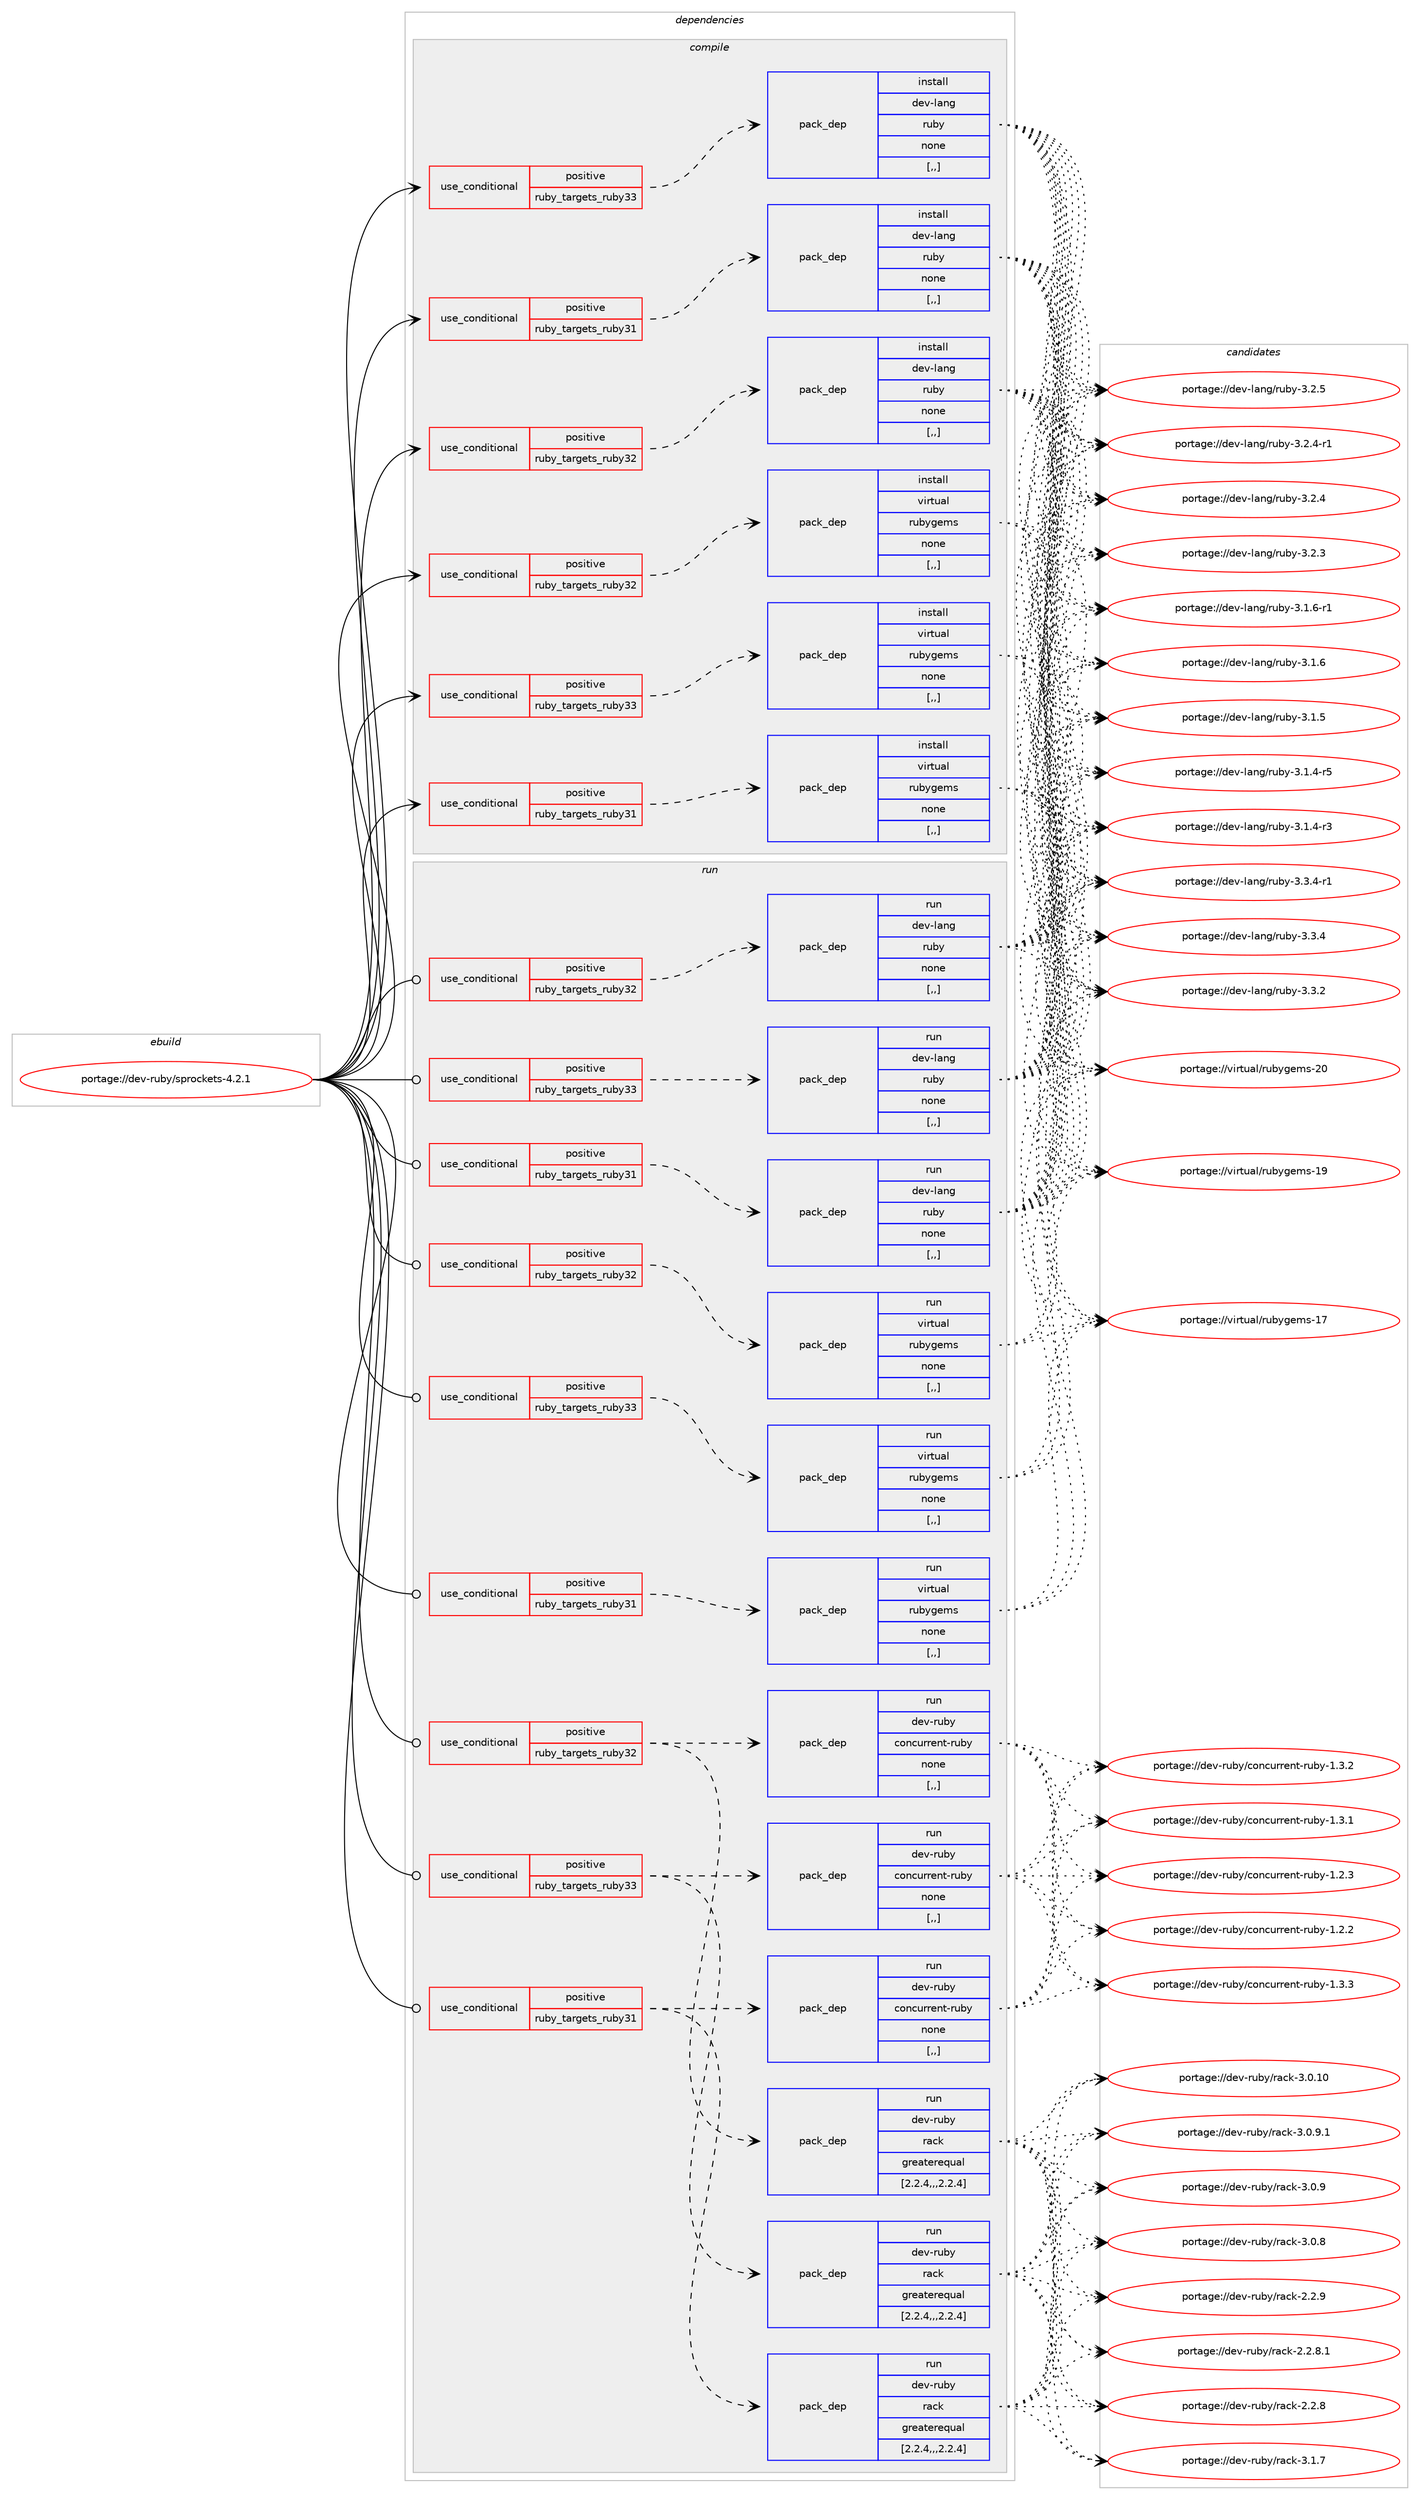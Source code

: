 digraph prolog {

# *************
# Graph options
# *************

newrank=true;
concentrate=true;
compound=true;
graph [rankdir=LR,fontname=Helvetica,fontsize=10,ranksep=1.5];#, ranksep=2.5, nodesep=0.2];
edge  [arrowhead=vee];
node  [fontname=Helvetica,fontsize=10];

# **********
# The ebuild
# **********

subgraph cluster_leftcol {
color=gray;
label=<<i>ebuild</i>>;
id [label="portage://dev-ruby/sprockets-4.2.1", color=red, width=4, href="../dev-ruby/sprockets-4.2.1.svg"];
}

# ****************
# The dependencies
# ****************

subgraph cluster_midcol {
color=gray;
label=<<i>dependencies</i>>;
subgraph cluster_compile {
fillcolor="#eeeeee";
style=filled;
label=<<i>compile</i>>;
subgraph cond56893 {
dependency203913 [label=<<TABLE BORDER="0" CELLBORDER="1" CELLSPACING="0" CELLPADDING="4"><TR><TD ROWSPAN="3" CELLPADDING="10">use_conditional</TD></TR><TR><TD>positive</TD></TR><TR><TD>ruby_targets_ruby31</TD></TR></TABLE>>, shape=none, color=red];
subgraph pack145635 {
dependency203914 [label=<<TABLE BORDER="0" CELLBORDER="1" CELLSPACING="0" CELLPADDING="4" WIDTH="220"><TR><TD ROWSPAN="6" CELLPADDING="30">pack_dep</TD></TR><TR><TD WIDTH="110">install</TD></TR><TR><TD>dev-lang</TD></TR><TR><TD>ruby</TD></TR><TR><TD>none</TD></TR><TR><TD>[,,]</TD></TR></TABLE>>, shape=none, color=blue];
}
dependency203913:e -> dependency203914:w [weight=20,style="dashed",arrowhead="vee"];
}
id:e -> dependency203913:w [weight=20,style="solid",arrowhead="vee"];
subgraph cond56894 {
dependency203915 [label=<<TABLE BORDER="0" CELLBORDER="1" CELLSPACING="0" CELLPADDING="4"><TR><TD ROWSPAN="3" CELLPADDING="10">use_conditional</TD></TR><TR><TD>positive</TD></TR><TR><TD>ruby_targets_ruby31</TD></TR></TABLE>>, shape=none, color=red];
subgraph pack145636 {
dependency203916 [label=<<TABLE BORDER="0" CELLBORDER="1" CELLSPACING="0" CELLPADDING="4" WIDTH="220"><TR><TD ROWSPAN="6" CELLPADDING="30">pack_dep</TD></TR><TR><TD WIDTH="110">install</TD></TR><TR><TD>virtual</TD></TR><TR><TD>rubygems</TD></TR><TR><TD>none</TD></TR><TR><TD>[,,]</TD></TR></TABLE>>, shape=none, color=blue];
}
dependency203915:e -> dependency203916:w [weight=20,style="dashed",arrowhead="vee"];
}
id:e -> dependency203915:w [weight=20,style="solid",arrowhead="vee"];
subgraph cond56895 {
dependency203917 [label=<<TABLE BORDER="0" CELLBORDER="1" CELLSPACING="0" CELLPADDING="4"><TR><TD ROWSPAN="3" CELLPADDING="10">use_conditional</TD></TR><TR><TD>positive</TD></TR><TR><TD>ruby_targets_ruby32</TD></TR></TABLE>>, shape=none, color=red];
subgraph pack145637 {
dependency203918 [label=<<TABLE BORDER="0" CELLBORDER="1" CELLSPACING="0" CELLPADDING="4" WIDTH="220"><TR><TD ROWSPAN="6" CELLPADDING="30">pack_dep</TD></TR><TR><TD WIDTH="110">install</TD></TR><TR><TD>dev-lang</TD></TR><TR><TD>ruby</TD></TR><TR><TD>none</TD></TR><TR><TD>[,,]</TD></TR></TABLE>>, shape=none, color=blue];
}
dependency203917:e -> dependency203918:w [weight=20,style="dashed",arrowhead="vee"];
}
id:e -> dependency203917:w [weight=20,style="solid",arrowhead="vee"];
subgraph cond56896 {
dependency203919 [label=<<TABLE BORDER="0" CELLBORDER="1" CELLSPACING="0" CELLPADDING="4"><TR><TD ROWSPAN="3" CELLPADDING="10">use_conditional</TD></TR><TR><TD>positive</TD></TR><TR><TD>ruby_targets_ruby32</TD></TR></TABLE>>, shape=none, color=red];
subgraph pack145638 {
dependency203920 [label=<<TABLE BORDER="0" CELLBORDER="1" CELLSPACING="0" CELLPADDING="4" WIDTH="220"><TR><TD ROWSPAN="6" CELLPADDING="30">pack_dep</TD></TR><TR><TD WIDTH="110">install</TD></TR><TR><TD>virtual</TD></TR><TR><TD>rubygems</TD></TR><TR><TD>none</TD></TR><TR><TD>[,,]</TD></TR></TABLE>>, shape=none, color=blue];
}
dependency203919:e -> dependency203920:w [weight=20,style="dashed",arrowhead="vee"];
}
id:e -> dependency203919:w [weight=20,style="solid",arrowhead="vee"];
subgraph cond56897 {
dependency203921 [label=<<TABLE BORDER="0" CELLBORDER="1" CELLSPACING="0" CELLPADDING="4"><TR><TD ROWSPAN="3" CELLPADDING="10">use_conditional</TD></TR><TR><TD>positive</TD></TR><TR><TD>ruby_targets_ruby33</TD></TR></TABLE>>, shape=none, color=red];
subgraph pack145639 {
dependency203922 [label=<<TABLE BORDER="0" CELLBORDER="1" CELLSPACING="0" CELLPADDING="4" WIDTH="220"><TR><TD ROWSPAN="6" CELLPADDING="30">pack_dep</TD></TR><TR><TD WIDTH="110">install</TD></TR><TR><TD>dev-lang</TD></TR><TR><TD>ruby</TD></TR><TR><TD>none</TD></TR><TR><TD>[,,]</TD></TR></TABLE>>, shape=none, color=blue];
}
dependency203921:e -> dependency203922:w [weight=20,style="dashed",arrowhead="vee"];
}
id:e -> dependency203921:w [weight=20,style="solid",arrowhead="vee"];
subgraph cond56898 {
dependency203923 [label=<<TABLE BORDER="0" CELLBORDER="1" CELLSPACING="0" CELLPADDING="4"><TR><TD ROWSPAN="3" CELLPADDING="10">use_conditional</TD></TR><TR><TD>positive</TD></TR><TR><TD>ruby_targets_ruby33</TD></TR></TABLE>>, shape=none, color=red];
subgraph pack145640 {
dependency203924 [label=<<TABLE BORDER="0" CELLBORDER="1" CELLSPACING="0" CELLPADDING="4" WIDTH="220"><TR><TD ROWSPAN="6" CELLPADDING="30">pack_dep</TD></TR><TR><TD WIDTH="110">install</TD></TR><TR><TD>virtual</TD></TR><TR><TD>rubygems</TD></TR><TR><TD>none</TD></TR><TR><TD>[,,]</TD></TR></TABLE>>, shape=none, color=blue];
}
dependency203923:e -> dependency203924:w [weight=20,style="dashed",arrowhead="vee"];
}
id:e -> dependency203923:w [weight=20,style="solid",arrowhead="vee"];
}
subgraph cluster_compileandrun {
fillcolor="#eeeeee";
style=filled;
label=<<i>compile and run</i>>;
}
subgraph cluster_run {
fillcolor="#eeeeee";
style=filled;
label=<<i>run</i>>;
subgraph cond56899 {
dependency203925 [label=<<TABLE BORDER="0" CELLBORDER="1" CELLSPACING="0" CELLPADDING="4"><TR><TD ROWSPAN="3" CELLPADDING="10">use_conditional</TD></TR><TR><TD>positive</TD></TR><TR><TD>ruby_targets_ruby31</TD></TR></TABLE>>, shape=none, color=red];
subgraph pack145641 {
dependency203926 [label=<<TABLE BORDER="0" CELLBORDER="1" CELLSPACING="0" CELLPADDING="4" WIDTH="220"><TR><TD ROWSPAN="6" CELLPADDING="30">pack_dep</TD></TR><TR><TD WIDTH="110">run</TD></TR><TR><TD>dev-lang</TD></TR><TR><TD>ruby</TD></TR><TR><TD>none</TD></TR><TR><TD>[,,]</TD></TR></TABLE>>, shape=none, color=blue];
}
dependency203925:e -> dependency203926:w [weight=20,style="dashed",arrowhead="vee"];
}
id:e -> dependency203925:w [weight=20,style="solid",arrowhead="odot"];
subgraph cond56900 {
dependency203927 [label=<<TABLE BORDER="0" CELLBORDER="1" CELLSPACING="0" CELLPADDING="4"><TR><TD ROWSPAN="3" CELLPADDING="10">use_conditional</TD></TR><TR><TD>positive</TD></TR><TR><TD>ruby_targets_ruby31</TD></TR></TABLE>>, shape=none, color=red];
subgraph pack145642 {
dependency203928 [label=<<TABLE BORDER="0" CELLBORDER="1" CELLSPACING="0" CELLPADDING="4" WIDTH="220"><TR><TD ROWSPAN="6" CELLPADDING="30">pack_dep</TD></TR><TR><TD WIDTH="110">run</TD></TR><TR><TD>dev-ruby</TD></TR><TR><TD>concurrent-ruby</TD></TR><TR><TD>none</TD></TR><TR><TD>[,,]</TD></TR></TABLE>>, shape=none, color=blue];
}
dependency203927:e -> dependency203928:w [weight=20,style="dashed",arrowhead="vee"];
subgraph pack145643 {
dependency203929 [label=<<TABLE BORDER="0" CELLBORDER="1" CELLSPACING="0" CELLPADDING="4" WIDTH="220"><TR><TD ROWSPAN="6" CELLPADDING="30">pack_dep</TD></TR><TR><TD WIDTH="110">run</TD></TR><TR><TD>dev-ruby</TD></TR><TR><TD>rack</TD></TR><TR><TD>greaterequal</TD></TR><TR><TD>[2.2.4,,,2.2.4]</TD></TR></TABLE>>, shape=none, color=blue];
}
dependency203927:e -> dependency203929:w [weight=20,style="dashed",arrowhead="vee"];
}
id:e -> dependency203927:w [weight=20,style="solid",arrowhead="odot"];
subgraph cond56901 {
dependency203930 [label=<<TABLE BORDER="0" CELLBORDER="1" CELLSPACING="0" CELLPADDING="4"><TR><TD ROWSPAN="3" CELLPADDING="10">use_conditional</TD></TR><TR><TD>positive</TD></TR><TR><TD>ruby_targets_ruby31</TD></TR></TABLE>>, shape=none, color=red];
subgraph pack145644 {
dependency203931 [label=<<TABLE BORDER="0" CELLBORDER="1" CELLSPACING="0" CELLPADDING="4" WIDTH="220"><TR><TD ROWSPAN="6" CELLPADDING="30">pack_dep</TD></TR><TR><TD WIDTH="110">run</TD></TR><TR><TD>virtual</TD></TR><TR><TD>rubygems</TD></TR><TR><TD>none</TD></TR><TR><TD>[,,]</TD></TR></TABLE>>, shape=none, color=blue];
}
dependency203930:e -> dependency203931:w [weight=20,style="dashed",arrowhead="vee"];
}
id:e -> dependency203930:w [weight=20,style="solid",arrowhead="odot"];
subgraph cond56902 {
dependency203932 [label=<<TABLE BORDER="0" CELLBORDER="1" CELLSPACING="0" CELLPADDING="4"><TR><TD ROWSPAN="3" CELLPADDING="10">use_conditional</TD></TR><TR><TD>positive</TD></TR><TR><TD>ruby_targets_ruby32</TD></TR></TABLE>>, shape=none, color=red];
subgraph pack145645 {
dependency203933 [label=<<TABLE BORDER="0" CELLBORDER="1" CELLSPACING="0" CELLPADDING="4" WIDTH="220"><TR><TD ROWSPAN="6" CELLPADDING="30">pack_dep</TD></TR><TR><TD WIDTH="110">run</TD></TR><TR><TD>dev-lang</TD></TR><TR><TD>ruby</TD></TR><TR><TD>none</TD></TR><TR><TD>[,,]</TD></TR></TABLE>>, shape=none, color=blue];
}
dependency203932:e -> dependency203933:w [weight=20,style="dashed",arrowhead="vee"];
}
id:e -> dependency203932:w [weight=20,style="solid",arrowhead="odot"];
subgraph cond56903 {
dependency203934 [label=<<TABLE BORDER="0" CELLBORDER="1" CELLSPACING="0" CELLPADDING="4"><TR><TD ROWSPAN="3" CELLPADDING="10">use_conditional</TD></TR><TR><TD>positive</TD></TR><TR><TD>ruby_targets_ruby32</TD></TR></TABLE>>, shape=none, color=red];
subgraph pack145646 {
dependency203935 [label=<<TABLE BORDER="0" CELLBORDER="1" CELLSPACING="0" CELLPADDING="4" WIDTH="220"><TR><TD ROWSPAN="6" CELLPADDING="30">pack_dep</TD></TR><TR><TD WIDTH="110">run</TD></TR><TR><TD>dev-ruby</TD></TR><TR><TD>concurrent-ruby</TD></TR><TR><TD>none</TD></TR><TR><TD>[,,]</TD></TR></TABLE>>, shape=none, color=blue];
}
dependency203934:e -> dependency203935:w [weight=20,style="dashed",arrowhead="vee"];
subgraph pack145647 {
dependency203936 [label=<<TABLE BORDER="0" CELLBORDER="1" CELLSPACING="0" CELLPADDING="4" WIDTH="220"><TR><TD ROWSPAN="6" CELLPADDING="30">pack_dep</TD></TR><TR><TD WIDTH="110">run</TD></TR><TR><TD>dev-ruby</TD></TR><TR><TD>rack</TD></TR><TR><TD>greaterequal</TD></TR><TR><TD>[2.2.4,,,2.2.4]</TD></TR></TABLE>>, shape=none, color=blue];
}
dependency203934:e -> dependency203936:w [weight=20,style="dashed",arrowhead="vee"];
}
id:e -> dependency203934:w [weight=20,style="solid",arrowhead="odot"];
subgraph cond56904 {
dependency203937 [label=<<TABLE BORDER="0" CELLBORDER="1" CELLSPACING="0" CELLPADDING="4"><TR><TD ROWSPAN="3" CELLPADDING="10">use_conditional</TD></TR><TR><TD>positive</TD></TR><TR><TD>ruby_targets_ruby32</TD></TR></TABLE>>, shape=none, color=red];
subgraph pack145648 {
dependency203938 [label=<<TABLE BORDER="0" CELLBORDER="1" CELLSPACING="0" CELLPADDING="4" WIDTH="220"><TR><TD ROWSPAN="6" CELLPADDING="30">pack_dep</TD></TR><TR><TD WIDTH="110">run</TD></TR><TR><TD>virtual</TD></TR><TR><TD>rubygems</TD></TR><TR><TD>none</TD></TR><TR><TD>[,,]</TD></TR></TABLE>>, shape=none, color=blue];
}
dependency203937:e -> dependency203938:w [weight=20,style="dashed",arrowhead="vee"];
}
id:e -> dependency203937:w [weight=20,style="solid",arrowhead="odot"];
subgraph cond56905 {
dependency203939 [label=<<TABLE BORDER="0" CELLBORDER="1" CELLSPACING="0" CELLPADDING="4"><TR><TD ROWSPAN="3" CELLPADDING="10">use_conditional</TD></TR><TR><TD>positive</TD></TR><TR><TD>ruby_targets_ruby33</TD></TR></TABLE>>, shape=none, color=red];
subgraph pack145649 {
dependency203940 [label=<<TABLE BORDER="0" CELLBORDER="1" CELLSPACING="0" CELLPADDING="4" WIDTH="220"><TR><TD ROWSPAN="6" CELLPADDING="30">pack_dep</TD></TR><TR><TD WIDTH="110">run</TD></TR><TR><TD>dev-lang</TD></TR><TR><TD>ruby</TD></TR><TR><TD>none</TD></TR><TR><TD>[,,]</TD></TR></TABLE>>, shape=none, color=blue];
}
dependency203939:e -> dependency203940:w [weight=20,style="dashed",arrowhead="vee"];
}
id:e -> dependency203939:w [weight=20,style="solid",arrowhead="odot"];
subgraph cond56906 {
dependency203941 [label=<<TABLE BORDER="0" CELLBORDER="1" CELLSPACING="0" CELLPADDING="4"><TR><TD ROWSPAN="3" CELLPADDING="10">use_conditional</TD></TR><TR><TD>positive</TD></TR><TR><TD>ruby_targets_ruby33</TD></TR></TABLE>>, shape=none, color=red];
subgraph pack145650 {
dependency203942 [label=<<TABLE BORDER="0" CELLBORDER="1" CELLSPACING="0" CELLPADDING="4" WIDTH="220"><TR><TD ROWSPAN="6" CELLPADDING="30">pack_dep</TD></TR><TR><TD WIDTH="110">run</TD></TR><TR><TD>dev-ruby</TD></TR><TR><TD>concurrent-ruby</TD></TR><TR><TD>none</TD></TR><TR><TD>[,,]</TD></TR></TABLE>>, shape=none, color=blue];
}
dependency203941:e -> dependency203942:w [weight=20,style="dashed",arrowhead="vee"];
subgraph pack145651 {
dependency203943 [label=<<TABLE BORDER="0" CELLBORDER="1" CELLSPACING="0" CELLPADDING="4" WIDTH="220"><TR><TD ROWSPAN="6" CELLPADDING="30">pack_dep</TD></TR><TR><TD WIDTH="110">run</TD></TR><TR><TD>dev-ruby</TD></TR><TR><TD>rack</TD></TR><TR><TD>greaterequal</TD></TR><TR><TD>[2.2.4,,,2.2.4]</TD></TR></TABLE>>, shape=none, color=blue];
}
dependency203941:e -> dependency203943:w [weight=20,style="dashed",arrowhead="vee"];
}
id:e -> dependency203941:w [weight=20,style="solid",arrowhead="odot"];
subgraph cond56907 {
dependency203944 [label=<<TABLE BORDER="0" CELLBORDER="1" CELLSPACING="0" CELLPADDING="4"><TR><TD ROWSPAN="3" CELLPADDING="10">use_conditional</TD></TR><TR><TD>positive</TD></TR><TR><TD>ruby_targets_ruby33</TD></TR></TABLE>>, shape=none, color=red];
subgraph pack145652 {
dependency203945 [label=<<TABLE BORDER="0" CELLBORDER="1" CELLSPACING="0" CELLPADDING="4" WIDTH="220"><TR><TD ROWSPAN="6" CELLPADDING="30">pack_dep</TD></TR><TR><TD WIDTH="110">run</TD></TR><TR><TD>virtual</TD></TR><TR><TD>rubygems</TD></TR><TR><TD>none</TD></TR><TR><TD>[,,]</TD></TR></TABLE>>, shape=none, color=blue];
}
dependency203944:e -> dependency203945:w [weight=20,style="dashed",arrowhead="vee"];
}
id:e -> dependency203944:w [weight=20,style="solid",arrowhead="odot"];
}
}

# **************
# The candidates
# **************

subgraph cluster_choices {
rank=same;
color=gray;
label=<<i>candidates</i>>;

subgraph choice145635 {
color=black;
nodesep=1;
choice100101118451089711010347114117981214551465146524511449 [label="portage://dev-lang/ruby-3.3.4-r1", color=red, width=4,href="../dev-lang/ruby-3.3.4-r1.svg"];
choice10010111845108971101034711411798121455146514652 [label="portage://dev-lang/ruby-3.3.4", color=red, width=4,href="../dev-lang/ruby-3.3.4.svg"];
choice10010111845108971101034711411798121455146514650 [label="portage://dev-lang/ruby-3.3.2", color=red, width=4,href="../dev-lang/ruby-3.3.2.svg"];
choice10010111845108971101034711411798121455146504653 [label="portage://dev-lang/ruby-3.2.5", color=red, width=4,href="../dev-lang/ruby-3.2.5.svg"];
choice100101118451089711010347114117981214551465046524511449 [label="portage://dev-lang/ruby-3.2.4-r1", color=red, width=4,href="../dev-lang/ruby-3.2.4-r1.svg"];
choice10010111845108971101034711411798121455146504652 [label="portage://dev-lang/ruby-3.2.4", color=red, width=4,href="../dev-lang/ruby-3.2.4.svg"];
choice10010111845108971101034711411798121455146504651 [label="portage://dev-lang/ruby-3.2.3", color=red, width=4,href="../dev-lang/ruby-3.2.3.svg"];
choice100101118451089711010347114117981214551464946544511449 [label="portage://dev-lang/ruby-3.1.6-r1", color=red, width=4,href="../dev-lang/ruby-3.1.6-r1.svg"];
choice10010111845108971101034711411798121455146494654 [label="portage://dev-lang/ruby-3.1.6", color=red, width=4,href="../dev-lang/ruby-3.1.6.svg"];
choice10010111845108971101034711411798121455146494653 [label="portage://dev-lang/ruby-3.1.5", color=red, width=4,href="../dev-lang/ruby-3.1.5.svg"];
choice100101118451089711010347114117981214551464946524511453 [label="portage://dev-lang/ruby-3.1.4-r5", color=red, width=4,href="../dev-lang/ruby-3.1.4-r5.svg"];
choice100101118451089711010347114117981214551464946524511451 [label="portage://dev-lang/ruby-3.1.4-r3", color=red, width=4,href="../dev-lang/ruby-3.1.4-r3.svg"];
dependency203914:e -> choice100101118451089711010347114117981214551465146524511449:w [style=dotted,weight="100"];
dependency203914:e -> choice10010111845108971101034711411798121455146514652:w [style=dotted,weight="100"];
dependency203914:e -> choice10010111845108971101034711411798121455146514650:w [style=dotted,weight="100"];
dependency203914:e -> choice10010111845108971101034711411798121455146504653:w [style=dotted,weight="100"];
dependency203914:e -> choice100101118451089711010347114117981214551465046524511449:w [style=dotted,weight="100"];
dependency203914:e -> choice10010111845108971101034711411798121455146504652:w [style=dotted,weight="100"];
dependency203914:e -> choice10010111845108971101034711411798121455146504651:w [style=dotted,weight="100"];
dependency203914:e -> choice100101118451089711010347114117981214551464946544511449:w [style=dotted,weight="100"];
dependency203914:e -> choice10010111845108971101034711411798121455146494654:w [style=dotted,weight="100"];
dependency203914:e -> choice10010111845108971101034711411798121455146494653:w [style=dotted,weight="100"];
dependency203914:e -> choice100101118451089711010347114117981214551464946524511453:w [style=dotted,weight="100"];
dependency203914:e -> choice100101118451089711010347114117981214551464946524511451:w [style=dotted,weight="100"];
}
subgraph choice145636 {
color=black;
nodesep=1;
choice118105114116117971084711411798121103101109115455048 [label="portage://virtual/rubygems-20", color=red, width=4,href="../virtual/rubygems-20.svg"];
choice118105114116117971084711411798121103101109115454957 [label="portage://virtual/rubygems-19", color=red, width=4,href="../virtual/rubygems-19.svg"];
choice118105114116117971084711411798121103101109115454955 [label="portage://virtual/rubygems-17", color=red, width=4,href="../virtual/rubygems-17.svg"];
dependency203916:e -> choice118105114116117971084711411798121103101109115455048:w [style=dotted,weight="100"];
dependency203916:e -> choice118105114116117971084711411798121103101109115454957:w [style=dotted,weight="100"];
dependency203916:e -> choice118105114116117971084711411798121103101109115454955:w [style=dotted,weight="100"];
}
subgraph choice145637 {
color=black;
nodesep=1;
choice100101118451089711010347114117981214551465146524511449 [label="portage://dev-lang/ruby-3.3.4-r1", color=red, width=4,href="../dev-lang/ruby-3.3.4-r1.svg"];
choice10010111845108971101034711411798121455146514652 [label="portage://dev-lang/ruby-3.3.4", color=red, width=4,href="../dev-lang/ruby-3.3.4.svg"];
choice10010111845108971101034711411798121455146514650 [label="portage://dev-lang/ruby-3.3.2", color=red, width=4,href="../dev-lang/ruby-3.3.2.svg"];
choice10010111845108971101034711411798121455146504653 [label="portage://dev-lang/ruby-3.2.5", color=red, width=4,href="../dev-lang/ruby-3.2.5.svg"];
choice100101118451089711010347114117981214551465046524511449 [label="portage://dev-lang/ruby-3.2.4-r1", color=red, width=4,href="../dev-lang/ruby-3.2.4-r1.svg"];
choice10010111845108971101034711411798121455146504652 [label="portage://dev-lang/ruby-3.2.4", color=red, width=4,href="../dev-lang/ruby-3.2.4.svg"];
choice10010111845108971101034711411798121455146504651 [label="portage://dev-lang/ruby-3.2.3", color=red, width=4,href="../dev-lang/ruby-3.2.3.svg"];
choice100101118451089711010347114117981214551464946544511449 [label="portage://dev-lang/ruby-3.1.6-r1", color=red, width=4,href="../dev-lang/ruby-3.1.6-r1.svg"];
choice10010111845108971101034711411798121455146494654 [label="portage://dev-lang/ruby-3.1.6", color=red, width=4,href="../dev-lang/ruby-3.1.6.svg"];
choice10010111845108971101034711411798121455146494653 [label="portage://dev-lang/ruby-3.1.5", color=red, width=4,href="../dev-lang/ruby-3.1.5.svg"];
choice100101118451089711010347114117981214551464946524511453 [label="portage://dev-lang/ruby-3.1.4-r5", color=red, width=4,href="../dev-lang/ruby-3.1.4-r5.svg"];
choice100101118451089711010347114117981214551464946524511451 [label="portage://dev-lang/ruby-3.1.4-r3", color=red, width=4,href="../dev-lang/ruby-3.1.4-r3.svg"];
dependency203918:e -> choice100101118451089711010347114117981214551465146524511449:w [style=dotted,weight="100"];
dependency203918:e -> choice10010111845108971101034711411798121455146514652:w [style=dotted,weight="100"];
dependency203918:e -> choice10010111845108971101034711411798121455146514650:w [style=dotted,weight="100"];
dependency203918:e -> choice10010111845108971101034711411798121455146504653:w [style=dotted,weight="100"];
dependency203918:e -> choice100101118451089711010347114117981214551465046524511449:w [style=dotted,weight="100"];
dependency203918:e -> choice10010111845108971101034711411798121455146504652:w [style=dotted,weight="100"];
dependency203918:e -> choice10010111845108971101034711411798121455146504651:w [style=dotted,weight="100"];
dependency203918:e -> choice100101118451089711010347114117981214551464946544511449:w [style=dotted,weight="100"];
dependency203918:e -> choice10010111845108971101034711411798121455146494654:w [style=dotted,weight="100"];
dependency203918:e -> choice10010111845108971101034711411798121455146494653:w [style=dotted,weight="100"];
dependency203918:e -> choice100101118451089711010347114117981214551464946524511453:w [style=dotted,weight="100"];
dependency203918:e -> choice100101118451089711010347114117981214551464946524511451:w [style=dotted,weight="100"];
}
subgraph choice145638 {
color=black;
nodesep=1;
choice118105114116117971084711411798121103101109115455048 [label="portage://virtual/rubygems-20", color=red, width=4,href="../virtual/rubygems-20.svg"];
choice118105114116117971084711411798121103101109115454957 [label="portage://virtual/rubygems-19", color=red, width=4,href="../virtual/rubygems-19.svg"];
choice118105114116117971084711411798121103101109115454955 [label="portage://virtual/rubygems-17", color=red, width=4,href="../virtual/rubygems-17.svg"];
dependency203920:e -> choice118105114116117971084711411798121103101109115455048:w [style=dotted,weight="100"];
dependency203920:e -> choice118105114116117971084711411798121103101109115454957:w [style=dotted,weight="100"];
dependency203920:e -> choice118105114116117971084711411798121103101109115454955:w [style=dotted,weight="100"];
}
subgraph choice145639 {
color=black;
nodesep=1;
choice100101118451089711010347114117981214551465146524511449 [label="portage://dev-lang/ruby-3.3.4-r1", color=red, width=4,href="../dev-lang/ruby-3.3.4-r1.svg"];
choice10010111845108971101034711411798121455146514652 [label="portage://dev-lang/ruby-3.3.4", color=red, width=4,href="../dev-lang/ruby-3.3.4.svg"];
choice10010111845108971101034711411798121455146514650 [label="portage://dev-lang/ruby-3.3.2", color=red, width=4,href="../dev-lang/ruby-3.3.2.svg"];
choice10010111845108971101034711411798121455146504653 [label="portage://dev-lang/ruby-3.2.5", color=red, width=4,href="../dev-lang/ruby-3.2.5.svg"];
choice100101118451089711010347114117981214551465046524511449 [label="portage://dev-lang/ruby-3.2.4-r1", color=red, width=4,href="../dev-lang/ruby-3.2.4-r1.svg"];
choice10010111845108971101034711411798121455146504652 [label="portage://dev-lang/ruby-3.2.4", color=red, width=4,href="../dev-lang/ruby-3.2.4.svg"];
choice10010111845108971101034711411798121455146504651 [label="portage://dev-lang/ruby-3.2.3", color=red, width=4,href="../dev-lang/ruby-3.2.3.svg"];
choice100101118451089711010347114117981214551464946544511449 [label="portage://dev-lang/ruby-3.1.6-r1", color=red, width=4,href="../dev-lang/ruby-3.1.6-r1.svg"];
choice10010111845108971101034711411798121455146494654 [label="portage://dev-lang/ruby-3.1.6", color=red, width=4,href="../dev-lang/ruby-3.1.6.svg"];
choice10010111845108971101034711411798121455146494653 [label="portage://dev-lang/ruby-3.1.5", color=red, width=4,href="../dev-lang/ruby-3.1.5.svg"];
choice100101118451089711010347114117981214551464946524511453 [label="portage://dev-lang/ruby-3.1.4-r5", color=red, width=4,href="../dev-lang/ruby-3.1.4-r5.svg"];
choice100101118451089711010347114117981214551464946524511451 [label="portage://dev-lang/ruby-3.1.4-r3", color=red, width=4,href="../dev-lang/ruby-3.1.4-r3.svg"];
dependency203922:e -> choice100101118451089711010347114117981214551465146524511449:w [style=dotted,weight="100"];
dependency203922:e -> choice10010111845108971101034711411798121455146514652:w [style=dotted,weight="100"];
dependency203922:e -> choice10010111845108971101034711411798121455146514650:w [style=dotted,weight="100"];
dependency203922:e -> choice10010111845108971101034711411798121455146504653:w [style=dotted,weight="100"];
dependency203922:e -> choice100101118451089711010347114117981214551465046524511449:w [style=dotted,weight="100"];
dependency203922:e -> choice10010111845108971101034711411798121455146504652:w [style=dotted,weight="100"];
dependency203922:e -> choice10010111845108971101034711411798121455146504651:w [style=dotted,weight="100"];
dependency203922:e -> choice100101118451089711010347114117981214551464946544511449:w [style=dotted,weight="100"];
dependency203922:e -> choice10010111845108971101034711411798121455146494654:w [style=dotted,weight="100"];
dependency203922:e -> choice10010111845108971101034711411798121455146494653:w [style=dotted,weight="100"];
dependency203922:e -> choice100101118451089711010347114117981214551464946524511453:w [style=dotted,weight="100"];
dependency203922:e -> choice100101118451089711010347114117981214551464946524511451:w [style=dotted,weight="100"];
}
subgraph choice145640 {
color=black;
nodesep=1;
choice118105114116117971084711411798121103101109115455048 [label="portage://virtual/rubygems-20", color=red, width=4,href="../virtual/rubygems-20.svg"];
choice118105114116117971084711411798121103101109115454957 [label="portage://virtual/rubygems-19", color=red, width=4,href="../virtual/rubygems-19.svg"];
choice118105114116117971084711411798121103101109115454955 [label="portage://virtual/rubygems-17", color=red, width=4,href="../virtual/rubygems-17.svg"];
dependency203924:e -> choice118105114116117971084711411798121103101109115455048:w [style=dotted,weight="100"];
dependency203924:e -> choice118105114116117971084711411798121103101109115454957:w [style=dotted,weight="100"];
dependency203924:e -> choice118105114116117971084711411798121103101109115454955:w [style=dotted,weight="100"];
}
subgraph choice145641 {
color=black;
nodesep=1;
choice100101118451089711010347114117981214551465146524511449 [label="portage://dev-lang/ruby-3.3.4-r1", color=red, width=4,href="../dev-lang/ruby-3.3.4-r1.svg"];
choice10010111845108971101034711411798121455146514652 [label="portage://dev-lang/ruby-3.3.4", color=red, width=4,href="../dev-lang/ruby-3.3.4.svg"];
choice10010111845108971101034711411798121455146514650 [label="portage://dev-lang/ruby-3.3.2", color=red, width=4,href="../dev-lang/ruby-3.3.2.svg"];
choice10010111845108971101034711411798121455146504653 [label="portage://dev-lang/ruby-3.2.5", color=red, width=4,href="../dev-lang/ruby-3.2.5.svg"];
choice100101118451089711010347114117981214551465046524511449 [label="portage://dev-lang/ruby-3.2.4-r1", color=red, width=4,href="../dev-lang/ruby-3.2.4-r1.svg"];
choice10010111845108971101034711411798121455146504652 [label="portage://dev-lang/ruby-3.2.4", color=red, width=4,href="../dev-lang/ruby-3.2.4.svg"];
choice10010111845108971101034711411798121455146504651 [label="portage://dev-lang/ruby-3.2.3", color=red, width=4,href="../dev-lang/ruby-3.2.3.svg"];
choice100101118451089711010347114117981214551464946544511449 [label="portage://dev-lang/ruby-3.1.6-r1", color=red, width=4,href="../dev-lang/ruby-3.1.6-r1.svg"];
choice10010111845108971101034711411798121455146494654 [label="portage://dev-lang/ruby-3.1.6", color=red, width=4,href="../dev-lang/ruby-3.1.6.svg"];
choice10010111845108971101034711411798121455146494653 [label="portage://dev-lang/ruby-3.1.5", color=red, width=4,href="../dev-lang/ruby-3.1.5.svg"];
choice100101118451089711010347114117981214551464946524511453 [label="portage://dev-lang/ruby-3.1.4-r5", color=red, width=4,href="../dev-lang/ruby-3.1.4-r5.svg"];
choice100101118451089711010347114117981214551464946524511451 [label="portage://dev-lang/ruby-3.1.4-r3", color=red, width=4,href="../dev-lang/ruby-3.1.4-r3.svg"];
dependency203926:e -> choice100101118451089711010347114117981214551465146524511449:w [style=dotted,weight="100"];
dependency203926:e -> choice10010111845108971101034711411798121455146514652:w [style=dotted,weight="100"];
dependency203926:e -> choice10010111845108971101034711411798121455146514650:w [style=dotted,weight="100"];
dependency203926:e -> choice10010111845108971101034711411798121455146504653:w [style=dotted,weight="100"];
dependency203926:e -> choice100101118451089711010347114117981214551465046524511449:w [style=dotted,weight="100"];
dependency203926:e -> choice10010111845108971101034711411798121455146504652:w [style=dotted,weight="100"];
dependency203926:e -> choice10010111845108971101034711411798121455146504651:w [style=dotted,weight="100"];
dependency203926:e -> choice100101118451089711010347114117981214551464946544511449:w [style=dotted,weight="100"];
dependency203926:e -> choice10010111845108971101034711411798121455146494654:w [style=dotted,weight="100"];
dependency203926:e -> choice10010111845108971101034711411798121455146494653:w [style=dotted,weight="100"];
dependency203926:e -> choice100101118451089711010347114117981214551464946524511453:w [style=dotted,weight="100"];
dependency203926:e -> choice100101118451089711010347114117981214551464946524511451:w [style=dotted,weight="100"];
}
subgraph choice145642 {
color=black;
nodesep=1;
choice10010111845114117981214799111110991171141141011101164511411798121454946514651 [label="portage://dev-ruby/concurrent-ruby-1.3.3", color=red, width=4,href="../dev-ruby/concurrent-ruby-1.3.3.svg"];
choice10010111845114117981214799111110991171141141011101164511411798121454946514650 [label="portage://dev-ruby/concurrent-ruby-1.3.2", color=red, width=4,href="../dev-ruby/concurrent-ruby-1.3.2.svg"];
choice10010111845114117981214799111110991171141141011101164511411798121454946514649 [label="portage://dev-ruby/concurrent-ruby-1.3.1", color=red, width=4,href="../dev-ruby/concurrent-ruby-1.3.1.svg"];
choice10010111845114117981214799111110991171141141011101164511411798121454946504651 [label="portage://dev-ruby/concurrent-ruby-1.2.3", color=red, width=4,href="../dev-ruby/concurrent-ruby-1.2.3.svg"];
choice10010111845114117981214799111110991171141141011101164511411798121454946504650 [label="portage://dev-ruby/concurrent-ruby-1.2.2", color=red, width=4,href="../dev-ruby/concurrent-ruby-1.2.2.svg"];
dependency203928:e -> choice10010111845114117981214799111110991171141141011101164511411798121454946514651:w [style=dotted,weight="100"];
dependency203928:e -> choice10010111845114117981214799111110991171141141011101164511411798121454946514650:w [style=dotted,weight="100"];
dependency203928:e -> choice10010111845114117981214799111110991171141141011101164511411798121454946514649:w [style=dotted,weight="100"];
dependency203928:e -> choice10010111845114117981214799111110991171141141011101164511411798121454946504651:w [style=dotted,weight="100"];
dependency203928:e -> choice10010111845114117981214799111110991171141141011101164511411798121454946504650:w [style=dotted,weight="100"];
}
subgraph choice145643 {
color=black;
nodesep=1;
choice1001011184511411798121471149799107455146494655 [label="portage://dev-ruby/rack-3.1.7", color=red, width=4,href="../dev-ruby/rack-3.1.7.svg"];
choice100101118451141179812147114979910745514648464948 [label="portage://dev-ruby/rack-3.0.10", color=red, width=4,href="../dev-ruby/rack-3.0.10.svg"];
choice10010111845114117981214711497991074551464846574649 [label="portage://dev-ruby/rack-3.0.9.1", color=red, width=4,href="../dev-ruby/rack-3.0.9.1.svg"];
choice1001011184511411798121471149799107455146484657 [label="portage://dev-ruby/rack-3.0.9", color=red, width=4,href="../dev-ruby/rack-3.0.9.svg"];
choice1001011184511411798121471149799107455146484656 [label="portage://dev-ruby/rack-3.0.8", color=red, width=4,href="../dev-ruby/rack-3.0.8.svg"];
choice1001011184511411798121471149799107455046504657 [label="portage://dev-ruby/rack-2.2.9", color=red, width=4,href="../dev-ruby/rack-2.2.9.svg"];
choice10010111845114117981214711497991074550465046564649 [label="portage://dev-ruby/rack-2.2.8.1", color=red, width=4,href="../dev-ruby/rack-2.2.8.1.svg"];
choice1001011184511411798121471149799107455046504656 [label="portage://dev-ruby/rack-2.2.8", color=red, width=4,href="../dev-ruby/rack-2.2.8.svg"];
dependency203929:e -> choice1001011184511411798121471149799107455146494655:w [style=dotted,weight="100"];
dependency203929:e -> choice100101118451141179812147114979910745514648464948:w [style=dotted,weight="100"];
dependency203929:e -> choice10010111845114117981214711497991074551464846574649:w [style=dotted,weight="100"];
dependency203929:e -> choice1001011184511411798121471149799107455146484657:w [style=dotted,weight="100"];
dependency203929:e -> choice1001011184511411798121471149799107455146484656:w [style=dotted,weight="100"];
dependency203929:e -> choice1001011184511411798121471149799107455046504657:w [style=dotted,weight="100"];
dependency203929:e -> choice10010111845114117981214711497991074550465046564649:w [style=dotted,weight="100"];
dependency203929:e -> choice1001011184511411798121471149799107455046504656:w [style=dotted,weight="100"];
}
subgraph choice145644 {
color=black;
nodesep=1;
choice118105114116117971084711411798121103101109115455048 [label="portage://virtual/rubygems-20", color=red, width=4,href="../virtual/rubygems-20.svg"];
choice118105114116117971084711411798121103101109115454957 [label="portage://virtual/rubygems-19", color=red, width=4,href="../virtual/rubygems-19.svg"];
choice118105114116117971084711411798121103101109115454955 [label="portage://virtual/rubygems-17", color=red, width=4,href="../virtual/rubygems-17.svg"];
dependency203931:e -> choice118105114116117971084711411798121103101109115455048:w [style=dotted,weight="100"];
dependency203931:e -> choice118105114116117971084711411798121103101109115454957:w [style=dotted,weight="100"];
dependency203931:e -> choice118105114116117971084711411798121103101109115454955:w [style=dotted,weight="100"];
}
subgraph choice145645 {
color=black;
nodesep=1;
choice100101118451089711010347114117981214551465146524511449 [label="portage://dev-lang/ruby-3.3.4-r1", color=red, width=4,href="../dev-lang/ruby-3.3.4-r1.svg"];
choice10010111845108971101034711411798121455146514652 [label="portage://dev-lang/ruby-3.3.4", color=red, width=4,href="../dev-lang/ruby-3.3.4.svg"];
choice10010111845108971101034711411798121455146514650 [label="portage://dev-lang/ruby-3.3.2", color=red, width=4,href="../dev-lang/ruby-3.3.2.svg"];
choice10010111845108971101034711411798121455146504653 [label="portage://dev-lang/ruby-3.2.5", color=red, width=4,href="../dev-lang/ruby-3.2.5.svg"];
choice100101118451089711010347114117981214551465046524511449 [label="portage://dev-lang/ruby-3.2.4-r1", color=red, width=4,href="../dev-lang/ruby-3.2.4-r1.svg"];
choice10010111845108971101034711411798121455146504652 [label="portage://dev-lang/ruby-3.2.4", color=red, width=4,href="../dev-lang/ruby-3.2.4.svg"];
choice10010111845108971101034711411798121455146504651 [label="portage://dev-lang/ruby-3.2.3", color=red, width=4,href="../dev-lang/ruby-3.2.3.svg"];
choice100101118451089711010347114117981214551464946544511449 [label="portage://dev-lang/ruby-3.1.6-r1", color=red, width=4,href="../dev-lang/ruby-3.1.6-r1.svg"];
choice10010111845108971101034711411798121455146494654 [label="portage://dev-lang/ruby-3.1.6", color=red, width=4,href="../dev-lang/ruby-3.1.6.svg"];
choice10010111845108971101034711411798121455146494653 [label="portage://dev-lang/ruby-3.1.5", color=red, width=4,href="../dev-lang/ruby-3.1.5.svg"];
choice100101118451089711010347114117981214551464946524511453 [label="portage://dev-lang/ruby-3.1.4-r5", color=red, width=4,href="../dev-lang/ruby-3.1.4-r5.svg"];
choice100101118451089711010347114117981214551464946524511451 [label="portage://dev-lang/ruby-3.1.4-r3", color=red, width=4,href="../dev-lang/ruby-3.1.4-r3.svg"];
dependency203933:e -> choice100101118451089711010347114117981214551465146524511449:w [style=dotted,weight="100"];
dependency203933:e -> choice10010111845108971101034711411798121455146514652:w [style=dotted,weight="100"];
dependency203933:e -> choice10010111845108971101034711411798121455146514650:w [style=dotted,weight="100"];
dependency203933:e -> choice10010111845108971101034711411798121455146504653:w [style=dotted,weight="100"];
dependency203933:e -> choice100101118451089711010347114117981214551465046524511449:w [style=dotted,weight="100"];
dependency203933:e -> choice10010111845108971101034711411798121455146504652:w [style=dotted,weight="100"];
dependency203933:e -> choice10010111845108971101034711411798121455146504651:w [style=dotted,weight="100"];
dependency203933:e -> choice100101118451089711010347114117981214551464946544511449:w [style=dotted,weight="100"];
dependency203933:e -> choice10010111845108971101034711411798121455146494654:w [style=dotted,weight="100"];
dependency203933:e -> choice10010111845108971101034711411798121455146494653:w [style=dotted,weight="100"];
dependency203933:e -> choice100101118451089711010347114117981214551464946524511453:w [style=dotted,weight="100"];
dependency203933:e -> choice100101118451089711010347114117981214551464946524511451:w [style=dotted,weight="100"];
}
subgraph choice145646 {
color=black;
nodesep=1;
choice10010111845114117981214799111110991171141141011101164511411798121454946514651 [label="portage://dev-ruby/concurrent-ruby-1.3.3", color=red, width=4,href="../dev-ruby/concurrent-ruby-1.3.3.svg"];
choice10010111845114117981214799111110991171141141011101164511411798121454946514650 [label="portage://dev-ruby/concurrent-ruby-1.3.2", color=red, width=4,href="../dev-ruby/concurrent-ruby-1.3.2.svg"];
choice10010111845114117981214799111110991171141141011101164511411798121454946514649 [label="portage://dev-ruby/concurrent-ruby-1.3.1", color=red, width=4,href="../dev-ruby/concurrent-ruby-1.3.1.svg"];
choice10010111845114117981214799111110991171141141011101164511411798121454946504651 [label="portage://dev-ruby/concurrent-ruby-1.2.3", color=red, width=4,href="../dev-ruby/concurrent-ruby-1.2.3.svg"];
choice10010111845114117981214799111110991171141141011101164511411798121454946504650 [label="portage://dev-ruby/concurrent-ruby-1.2.2", color=red, width=4,href="../dev-ruby/concurrent-ruby-1.2.2.svg"];
dependency203935:e -> choice10010111845114117981214799111110991171141141011101164511411798121454946514651:w [style=dotted,weight="100"];
dependency203935:e -> choice10010111845114117981214799111110991171141141011101164511411798121454946514650:w [style=dotted,weight="100"];
dependency203935:e -> choice10010111845114117981214799111110991171141141011101164511411798121454946514649:w [style=dotted,weight="100"];
dependency203935:e -> choice10010111845114117981214799111110991171141141011101164511411798121454946504651:w [style=dotted,weight="100"];
dependency203935:e -> choice10010111845114117981214799111110991171141141011101164511411798121454946504650:w [style=dotted,weight="100"];
}
subgraph choice145647 {
color=black;
nodesep=1;
choice1001011184511411798121471149799107455146494655 [label="portage://dev-ruby/rack-3.1.7", color=red, width=4,href="../dev-ruby/rack-3.1.7.svg"];
choice100101118451141179812147114979910745514648464948 [label="portage://dev-ruby/rack-3.0.10", color=red, width=4,href="../dev-ruby/rack-3.0.10.svg"];
choice10010111845114117981214711497991074551464846574649 [label="portage://dev-ruby/rack-3.0.9.1", color=red, width=4,href="../dev-ruby/rack-3.0.9.1.svg"];
choice1001011184511411798121471149799107455146484657 [label="portage://dev-ruby/rack-3.0.9", color=red, width=4,href="../dev-ruby/rack-3.0.9.svg"];
choice1001011184511411798121471149799107455146484656 [label="portage://dev-ruby/rack-3.0.8", color=red, width=4,href="../dev-ruby/rack-3.0.8.svg"];
choice1001011184511411798121471149799107455046504657 [label="portage://dev-ruby/rack-2.2.9", color=red, width=4,href="../dev-ruby/rack-2.2.9.svg"];
choice10010111845114117981214711497991074550465046564649 [label="portage://dev-ruby/rack-2.2.8.1", color=red, width=4,href="../dev-ruby/rack-2.2.8.1.svg"];
choice1001011184511411798121471149799107455046504656 [label="portage://dev-ruby/rack-2.2.8", color=red, width=4,href="../dev-ruby/rack-2.2.8.svg"];
dependency203936:e -> choice1001011184511411798121471149799107455146494655:w [style=dotted,weight="100"];
dependency203936:e -> choice100101118451141179812147114979910745514648464948:w [style=dotted,weight="100"];
dependency203936:e -> choice10010111845114117981214711497991074551464846574649:w [style=dotted,weight="100"];
dependency203936:e -> choice1001011184511411798121471149799107455146484657:w [style=dotted,weight="100"];
dependency203936:e -> choice1001011184511411798121471149799107455146484656:w [style=dotted,weight="100"];
dependency203936:e -> choice1001011184511411798121471149799107455046504657:w [style=dotted,weight="100"];
dependency203936:e -> choice10010111845114117981214711497991074550465046564649:w [style=dotted,weight="100"];
dependency203936:e -> choice1001011184511411798121471149799107455046504656:w [style=dotted,weight="100"];
}
subgraph choice145648 {
color=black;
nodesep=1;
choice118105114116117971084711411798121103101109115455048 [label="portage://virtual/rubygems-20", color=red, width=4,href="../virtual/rubygems-20.svg"];
choice118105114116117971084711411798121103101109115454957 [label="portage://virtual/rubygems-19", color=red, width=4,href="../virtual/rubygems-19.svg"];
choice118105114116117971084711411798121103101109115454955 [label="portage://virtual/rubygems-17", color=red, width=4,href="../virtual/rubygems-17.svg"];
dependency203938:e -> choice118105114116117971084711411798121103101109115455048:w [style=dotted,weight="100"];
dependency203938:e -> choice118105114116117971084711411798121103101109115454957:w [style=dotted,weight="100"];
dependency203938:e -> choice118105114116117971084711411798121103101109115454955:w [style=dotted,weight="100"];
}
subgraph choice145649 {
color=black;
nodesep=1;
choice100101118451089711010347114117981214551465146524511449 [label="portage://dev-lang/ruby-3.3.4-r1", color=red, width=4,href="../dev-lang/ruby-3.3.4-r1.svg"];
choice10010111845108971101034711411798121455146514652 [label="portage://dev-lang/ruby-3.3.4", color=red, width=4,href="../dev-lang/ruby-3.3.4.svg"];
choice10010111845108971101034711411798121455146514650 [label="portage://dev-lang/ruby-3.3.2", color=red, width=4,href="../dev-lang/ruby-3.3.2.svg"];
choice10010111845108971101034711411798121455146504653 [label="portage://dev-lang/ruby-3.2.5", color=red, width=4,href="../dev-lang/ruby-3.2.5.svg"];
choice100101118451089711010347114117981214551465046524511449 [label="portage://dev-lang/ruby-3.2.4-r1", color=red, width=4,href="../dev-lang/ruby-3.2.4-r1.svg"];
choice10010111845108971101034711411798121455146504652 [label="portage://dev-lang/ruby-3.2.4", color=red, width=4,href="../dev-lang/ruby-3.2.4.svg"];
choice10010111845108971101034711411798121455146504651 [label="portage://dev-lang/ruby-3.2.3", color=red, width=4,href="../dev-lang/ruby-3.2.3.svg"];
choice100101118451089711010347114117981214551464946544511449 [label="portage://dev-lang/ruby-3.1.6-r1", color=red, width=4,href="../dev-lang/ruby-3.1.6-r1.svg"];
choice10010111845108971101034711411798121455146494654 [label="portage://dev-lang/ruby-3.1.6", color=red, width=4,href="../dev-lang/ruby-3.1.6.svg"];
choice10010111845108971101034711411798121455146494653 [label="portage://dev-lang/ruby-3.1.5", color=red, width=4,href="../dev-lang/ruby-3.1.5.svg"];
choice100101118451089711010347114117981214551464946524511453 [label="portage://dev-lang/ruby-3.1.4-r5", color=red, width=4,href="../dev-lang/ruby-3.1.4-r5.svg"];
choice100101118451089711010347114117981214551464946524511451 [label="portage://dev-lang/ruby-3.1.4-r3", color=red, width=4,href="../dev-lang/ruby-3.1.4-r3.svg"];
dependency203940:e -> choice100101118451089711010347114117981214551465146524511449:w [style=dotted,weight="100"];
dependency203940:e -> choice10010111845108971101034711411798121455146514652:w [style=dotted,weight="100"];
dependency203940:e -> choice10010111845108971101034711411798121455146514650:w [style=dotted,weight="100"];
dependency203940:e -> choice10010111845108971101034711411798121455146504653:w [style=dotted,weight="100"];
dependency203940:e -> choice100101118451089711010347114117981214551465046524511449:w [style=dotted,weight="100"];
dependency203940:e -> choice10010111845108971101034711411798121455146504652:w [style=dotted,weight="100"];
dependency203940:e -> choice10010111845108971101034711411798121455146504651:w [style=dotted,weight="100"];
dependency203940:e -> choice100101118451089711010347114117981214551464946544511449:w [style=dotted,weight="100"];
dependency203940:e -> choice10010111845108971101034711411798121455146494654:w [style=dotted,weight="100"];
dependency203940:e -> choice10010111845108971101034711411798121455146494653:w [style=dotted,weight="100"];
dependency203940:e -> choice100101118451089711010347114117981214551464946524511453:w [style=dotted,weight="100"];
dependency203940:e -> choice100101118451089711010347114117981214551464946524511451:w [style=dotted,weight="100"];
}
subgraph choice145650 {
color=black;
nodesep=1;
choice10010111845114117981214799111110991171141141011101164511411798121454946514651 [label="portage://dev-ruby/concurrent-ruby-1.3.3", color=red, width=4,href="../dev-ruby/concurrent-ruby-1.3.3.svg"];
choice10010111845114117981214799111110991171141141011101164511411798121454946514650 [label="portage://dev-ruby/concurrent-ruby-1.3.2", color=red, width=4,href="../dev-ruby/concurrent-ruby-1.3.2.svg"];
choice10010111845114117981214799111110991171141141011101164511411798121454946514649 [label="portage://dev-ruby/concurrent-ruby-1.3.1", color=red, width=4,href="../dev-ruby/concurrent-ruby-1.3.1.svg"];
choice10010111845114117981214799111110991171141141011101164511411798121454946504651 [label="portage://dev-ruby/concurrent-ruby-1.2.3", color=red, width=4,href="../dev-ruby/concurrent-ruby-1.2.3.svg"];
choice10010111845114117981214799111110991171141141011101164511411798121454946504650 [label="portage://dev-ruby/concurrent-ruby-1.2.2", color=red, width=4,href="../dev-ruby/concurrent-ruby-1.2.2.svg"];
dependency203942:e -> choice10010111845114117981214799111110991171141141011101164511411798121454946514651:w [style=dotted,weight="100"];
dependency203942:e -> choice10010111845114117981214799111110991171141141011101164511411798121454946514650:w [style=dotted,weight="100"];
dependency203942:e -> choice10010111845114117981214799111110991171141141011101164511411798121454946514649:w [style=dotted,weight="100"];
dependency203942:e -> choice10010111845114117981214799111110991171141141011101164511411798121454946504651:w [style=dotted,weight="100"];
dependency203942:e -> choice10010111845114117981214799111110991171141141011101164511411798121454946504650:w [style=dotted,weight="100"];
}
subgraph choice145651 {
color=black;
nodesep=1;
choice1001011184511411798121471149799107455146494655 [label="portage://dev-ruby/rack-3.1.7", color=red, width=4,href="../dev-ruby/rack-3.1.7.svg"];
choice100101118451141179812147114979910745514648464948 [label="portage://dev-ruby/rack-3.0.10", color=red, width=4,href="../dev-ruby/rack-3.0.10.svg"];
choice10010111845114117981214711497991074551464846574649 [label="portage://dev-ruby/rack-3.0.9.1", color=red, width=4,href="../dev-ruby/rack-3.0.9.1.svg"];
choice1001011184511411798121471149799107455146484657 [label="portage://dev-ruby/rack-3.0.9", color=red, width=4,href="../dev-ruby/rack-3.0.9.svg"];
choice1001011184511411798121471149799107455146484656 [label="portage://dev-ruby/rack-3.0.8", color=red, width=4,href="../dev-ruby/rack-3.0.8.svg"];
choice1001011184511411798121471149799107455046504657 [label="portage://dev-ruby/rack-2.2.9", color=red, width=4,href="../dev-ruby/rack-2.2.9.svg"];
choice10010111845114117981214711497991074550465046564649 [label="portage://dev-ruby/rack-2.2.8.1", color=red, width=4,href="../dev-ruby/rack-2.2.8.1.svg"];
choice1001011184511411798121471149799107455046504656 [label="portage://dev-ruby/rack-2.2.8", color=red, width=4,href="../dev-ruby/rack-2.2.8.svg"];
dependency203943:e -> choice1001011184511411798121471149799107455146494655:w [style=dotted,weight="100"];
dependency203943:e -> choice100101118451141179812147114979910745514648464948:w [style=dotted,weight="100"];
dependency203943:e -> choice10010111845114117981214711497991074551464846574649:w [style=dotted,weight="100"];
dependency203943:e -> choice1001011184511411798121471149799107455146484657:w [style=dotted,weight="100"];
dependency203943:e -> choice1001011184511411798121471149799107455146484656:w [style=dotted,weight="100"];
dependency203943:e -> choice1001011184511411798121471149799107455046504657:w [style=dotted,weight="100"];
dependency203943:e -> choice10010111845114117981214711497991074550465046564649:w [style=dotted,weight="100"];
dependency203943:e -> choice1001011184511411798121471149799107455046504656:w [style=dotted,weight="100"];
}
subgraph choice145652 {
color=black;
nodesep=1;
choice118105114116117971084711411798121103101109115455048 [label="portage://virtual/rubygems-20", color=red, width=4,href="../virtual/rubygems-20.svg"];
choice118105114116117971084711411798121103101109115454957 [label="portage://virtual/rubygems-19", color=red, width=4,href="../virtual/rubygems-19.svg"];
choice118105114116117971084711411798121103101109115454955 [label="portage://virtual/rubygems-17", color=red, width=4,href="../virtual/rubygems-17.svg"];
dependency203945:e -> choice118105114116117971084711411798121103101109115455048:w [style=dotted,weight="100"];
dependency203945:e -> choice118105114116117971084711411798121103101109115454957:w [style=dotted,weight="100"];
dependency203945:e -> choice118105114116117971084711411798121103101109115454955:w [style=dotted,weight="100"];
}
}

}
